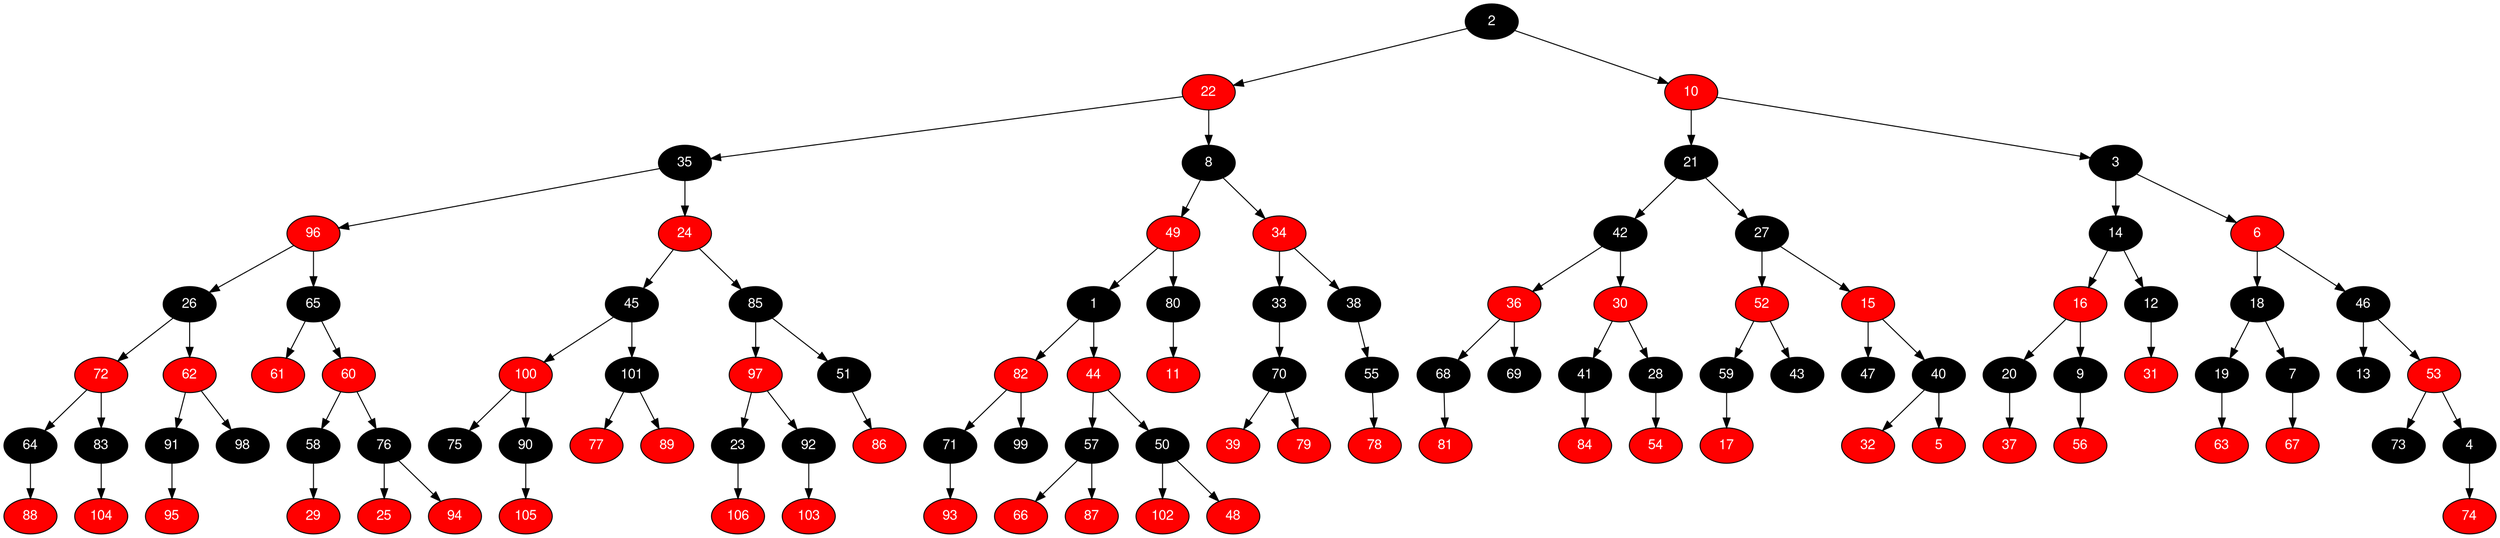 digraph RB_Teste {
	node [fontname="Helvetica,Arial,sans-serif" style="filled"]
	edge [fontname="Helvetica,Arial,sans-serif" color="black"]

	{
		node [fillcolor=" black" fontcolor=" white"] 2 
		node [fillcolor=" red" fontcolor=" white"] 22 
		node [fillcolor=" black" fontcolor=" white"] 35 
		node [fillcolor=" red" fontcolor=" white"] 96 
		node [fillcolor=" black" fontcolor=" white"] 26 
		node [fillcolor=" red" fontcolor=" white"] 72 
		node [fillcolor=" black" fontcolor=" white"] 64 
		node [fillcolor=" red" fontcolor=" white"] 88 
		node [fillcolor=" black" fontcolor=" white"] 83 
		node [fillcolor=" red" fontcolor=" white"] 104 
		node [fillcolor=" red" fontcolor=" white"] 62 
		node [fillcolor=" black" fontcolor=" white"] 91 
		node [fillcolor=" red" fontcolor=" white"] 95 
		node [fillcolor=" black" fontcolor=" white"] 98 
		node [fillcolor=" black" fontcolor=" white"] 65 
		node [fillcolor=" red" fontcolor=" white"] 61 
		node [fillcolor=" red" fontcolor=" white"] 60 
		node [fillcolor=" black" fontcolor=" white"] 58 
		node [fillcolor=" red" fontcolor=" white"] 29 
		node [fillcolor=" black" fontcolor=" white"] 76 
		node [fillcolor=" red" fontcolor=" white"] 25 
		node [fillcolor=" red" fontcolor=" white"] 94 
		node [fillcolor=" red" fontcolor=" white"] 24 
		node [fillcolor=" black" fontcolor=" white"] 45 
		node [fillcolor=" red" fontcolor=" white"] 100 
		node [fillcolor=" black" fontcolor=" white"] 75 
		node [fillcolor=" black" fontcolor=" white"] 90 
		node [fillcolor=" red" fontcolor=" white"] 105 
		node [fillcolor=" black" fontcolor=" white"] 101 
		node [fillcolor=" red" fontcolor=" white"] 77 
		node [fillcolor=" red" fontcolor=" white"] 89 
		node [fillcolor=" black" fontcolor=" white"] 85 
		node [fillcolor=" red" fontcolor=" white"] 97 
		node [fillcolor=" black" fontcolor=" white"] 23 
		node [fillcolor=" red" fontcolor=" white"] 106 
		node [fillcolor=" black" fontcolor=" white"] 92 
		node [fillcolor=" red" fontcolor=" white"] 103 
		node [fillcolor=" black" fontcolor=" white"] 51 
		node [fillcolor=" red" fontcolor=" white"] 86 
		node [fillcolor=" black" fontcolor=" white"] 8 
		node [fillcolor=" red" fontcolor=" white"] 49 
		node [fillcolor=" black" fontcolor=" white"] 1 
		node [fillcolor=" red" fontcolor=" white"] 82 
		node [fillcolor=" black" fontcolor=" white"] 71 
		node [fillcolor=" red" fontcolor=" white"] 93 
		node [fillcolor=" black" fontcolor=" white"] 99 
		node [fillcolor=" red" fontcolor=" white"] 44 
		node [fillcolor=" black" fontcolor=" white"] 57 
		node [fillcolor=" red" fontcolor=" white"] 66 
		node [fillcolor=" red" fontcolor=" white"] 87 
		node [fillcolor=" black" fontcolor=" white"] 50 
		node [fillcolor=" red" fontcolor=" white"] 102 
		node [fillcolor=" red" fontcolor=" white"] 48 
		node [fillcolor=" black" fontcolor=" white"] 80 
		node [fillcolor=" red" fontcolor=" white"] 11 
		node [fillcolor=" red" fontcolor=" white"] 34 
		node [fillcolor=" black" fontcolor=" white"] 33 
		node [fillcolor=" black" fontcolor=" white"] 70 
		node [fillcolor=" red" fontcolor=" white"] 39 
		node [fillcolor=" red" fontcolor=" white"] 79 
		node [fillcolor=" black" fontcolor=" white"] 38 
		node [fillcolor=" black" fontcolor=" white"] 55 
		node [fillcolor=" red" fontcolor=" white"] 78 
		node [fillcolor=" red" fontcolor=" white"] 10 
		node [fillcolor=" black" fontcolor=" white"] 21 
		node [fillcolor=" black" fontcolor=" white"] 42 
		node [fillcolor=" red" fontcolor=" white"] 36 
		node [fillcolor=" black" fontcolor=" white"] 68 
		node [fillcolor=" red" fontcolor=" white"] 81 
		node [fillcolor=" black" fontcolor=" white"] 69 
		node [fillcolor=" red" fontcolor=" white"] 30 
		node [fillcolor=" black" fontcolor=" white"] 41 
		node [fillcolor=" red" fontcolor=" white"] 84 
		node [fillcolor=" black" fontcolor=" white"] 28 
		node [fillcolor=" red" fontcolor=" white"] 54 
		node [fillcolor=" black" fontcolor=" white"] 27 
		node [fillcolor=" red" fontcolor=" white"] 52 
		node [fillcolor=" black" fontcolor=" white"] 59 
		node [fillcolor=" red" fontcolor=" white"] 17 
		node [fillcolor=" black" fontcolor=" white"] 43 
		node [fillcolor=" red" fontcolor=" white"] 15 
		node [fillcolor=" black" fontcolor=" white"] 47 
		node [fillcolor=" black" fontcolor=" white"] 40 
		node [fillcolor=" red" fontcolor=" white"] 32 
		node [fillcolor=" red" fontcolor=" white"] 5 
		node [fillcolor=" black" fontcolor=" white"] 3 
		node [fillcolor=" black" fontcolor=" white"] 14 
		node [fillcolor=" red" fontcolor=" white"] 16 
		node [fillcolor=" black" fontcolor=" white"] 20 
		node [fillcolor=" red" fontcolor=" white"] 37 
		node [fillcolor=" black" fontcolor=" white"] 9 
		node [fillcolor=" red" fontcolor=" white"] 56 
		node [fillcolor=" black" fontcolor=" white"] 12 
		node [fillcolor=" red" fontcolor=" white"] 31 
		node [fillcolor=" red" fontcolor=" white"] 6 
		node [fillcolor=" black" fontcolor=" white"] 18 
		node [fillcolor=" black" fontcolor=" white"] 19 
		node [fillcolor=" red" fontcolor=" white"] 63 
		node [fillcolor=" black" fontcolor=" white"] 7 
		node [fillcolor=" red" fontcolor=" white"] 67 
		node [fillcolor=" black" fontcolor=" white"] 46 
		node [fillcolor=" black" fontcolor=" white"] 13 
		node [fillcolor=" red" fontcolor=" white"] 53 
		node [fillcolor=" black" fontcolor=" white"] 73 
		node [fillcolor=" black" fontcolor=" white"] 4 
		node [fillcolor=" red" fontcolor=" white"] 74 
	}

	2 -> 22 
	2 -> 10 
	22 -> 35 
	22 -> 8 
	35 -> 96 
	35 -> 24 
	96 -> 26 
	96 -> 65 
	26 -> 72 
	26 -> 62 
	72 -> 64 
	72 -> 83 
	64 -> 88 
	83 -> 104 
	62 -> 91 
	62 -> 98 
	91 -> 95 
	65 -> 61 
	65 -> 60 
	60 -> 58 
	60 -> 76 
	58 -> 29 
	76 -> 25 
	76 -> 94 
	24 -> 45 
	24 -> 85 
	45 -> 100 
	45 -> 101 
	100 -> 75 
	100 -> 90 
	90 -> 105 
	101 -> 77 
	101 -> 89 
	85 -> 97 
	85 -> 51 
	97 -> 23 
	97 -> 92 
	23 -> 106 
	92 -> 103 
	51 -> 86 
	8 -> 49 
	8 -> 34 
	49 -> 1 
	49 -> 80 
	1 -> 82 
	1 -> 44 
	82 -> 71 
	82 -> 99 
	71 -> 93 
	44 -> 57 
	44 -> 50 
	57 -> 66 
	57 -> 87 
	50 -> 102 
	50 -> 48 
	80 -> 11 
	34 -> 33 
	34 -> 38 
	33 -> 70 
	70 -> 39 
	70 -> 79 
	38 -> 55 
	55 -> 78 
	10 -> 21 
	10 -> 3 
	21 -> 42 
	21 -> 27 
	42 -> 36 
	42 -> 30 
	36 -> 68 
	36 -> 69 
	68 -> 81 
	30 -> 41 
	30 -> 28 
	41 -> 84 
	28 -> 54 
	27 -> 52 
	27 -> 15 
	52 -> 59 
	52 -> 43 
	59 -> 17 
	15 -> 47 
	15 -> 40 
	40 -> 32 
	40 -> 5 
	3 -> 14 
	3 -> 6 
	14 -> 16 
	14 -> 12 
	16 -> 20 
	16 -> 9 
	20 -> 37 
	9 -> 56 
	12 -> 31 
	6 -> 18 
	6 -> 46 
	18 -> 19 
	18 -> 7 
	19 -> 63 
	7 -> 67 
	46 -> 13 
	46 -> 53 
	53 -> 73 
	53 -> 4 
	4 -> 74 
}
